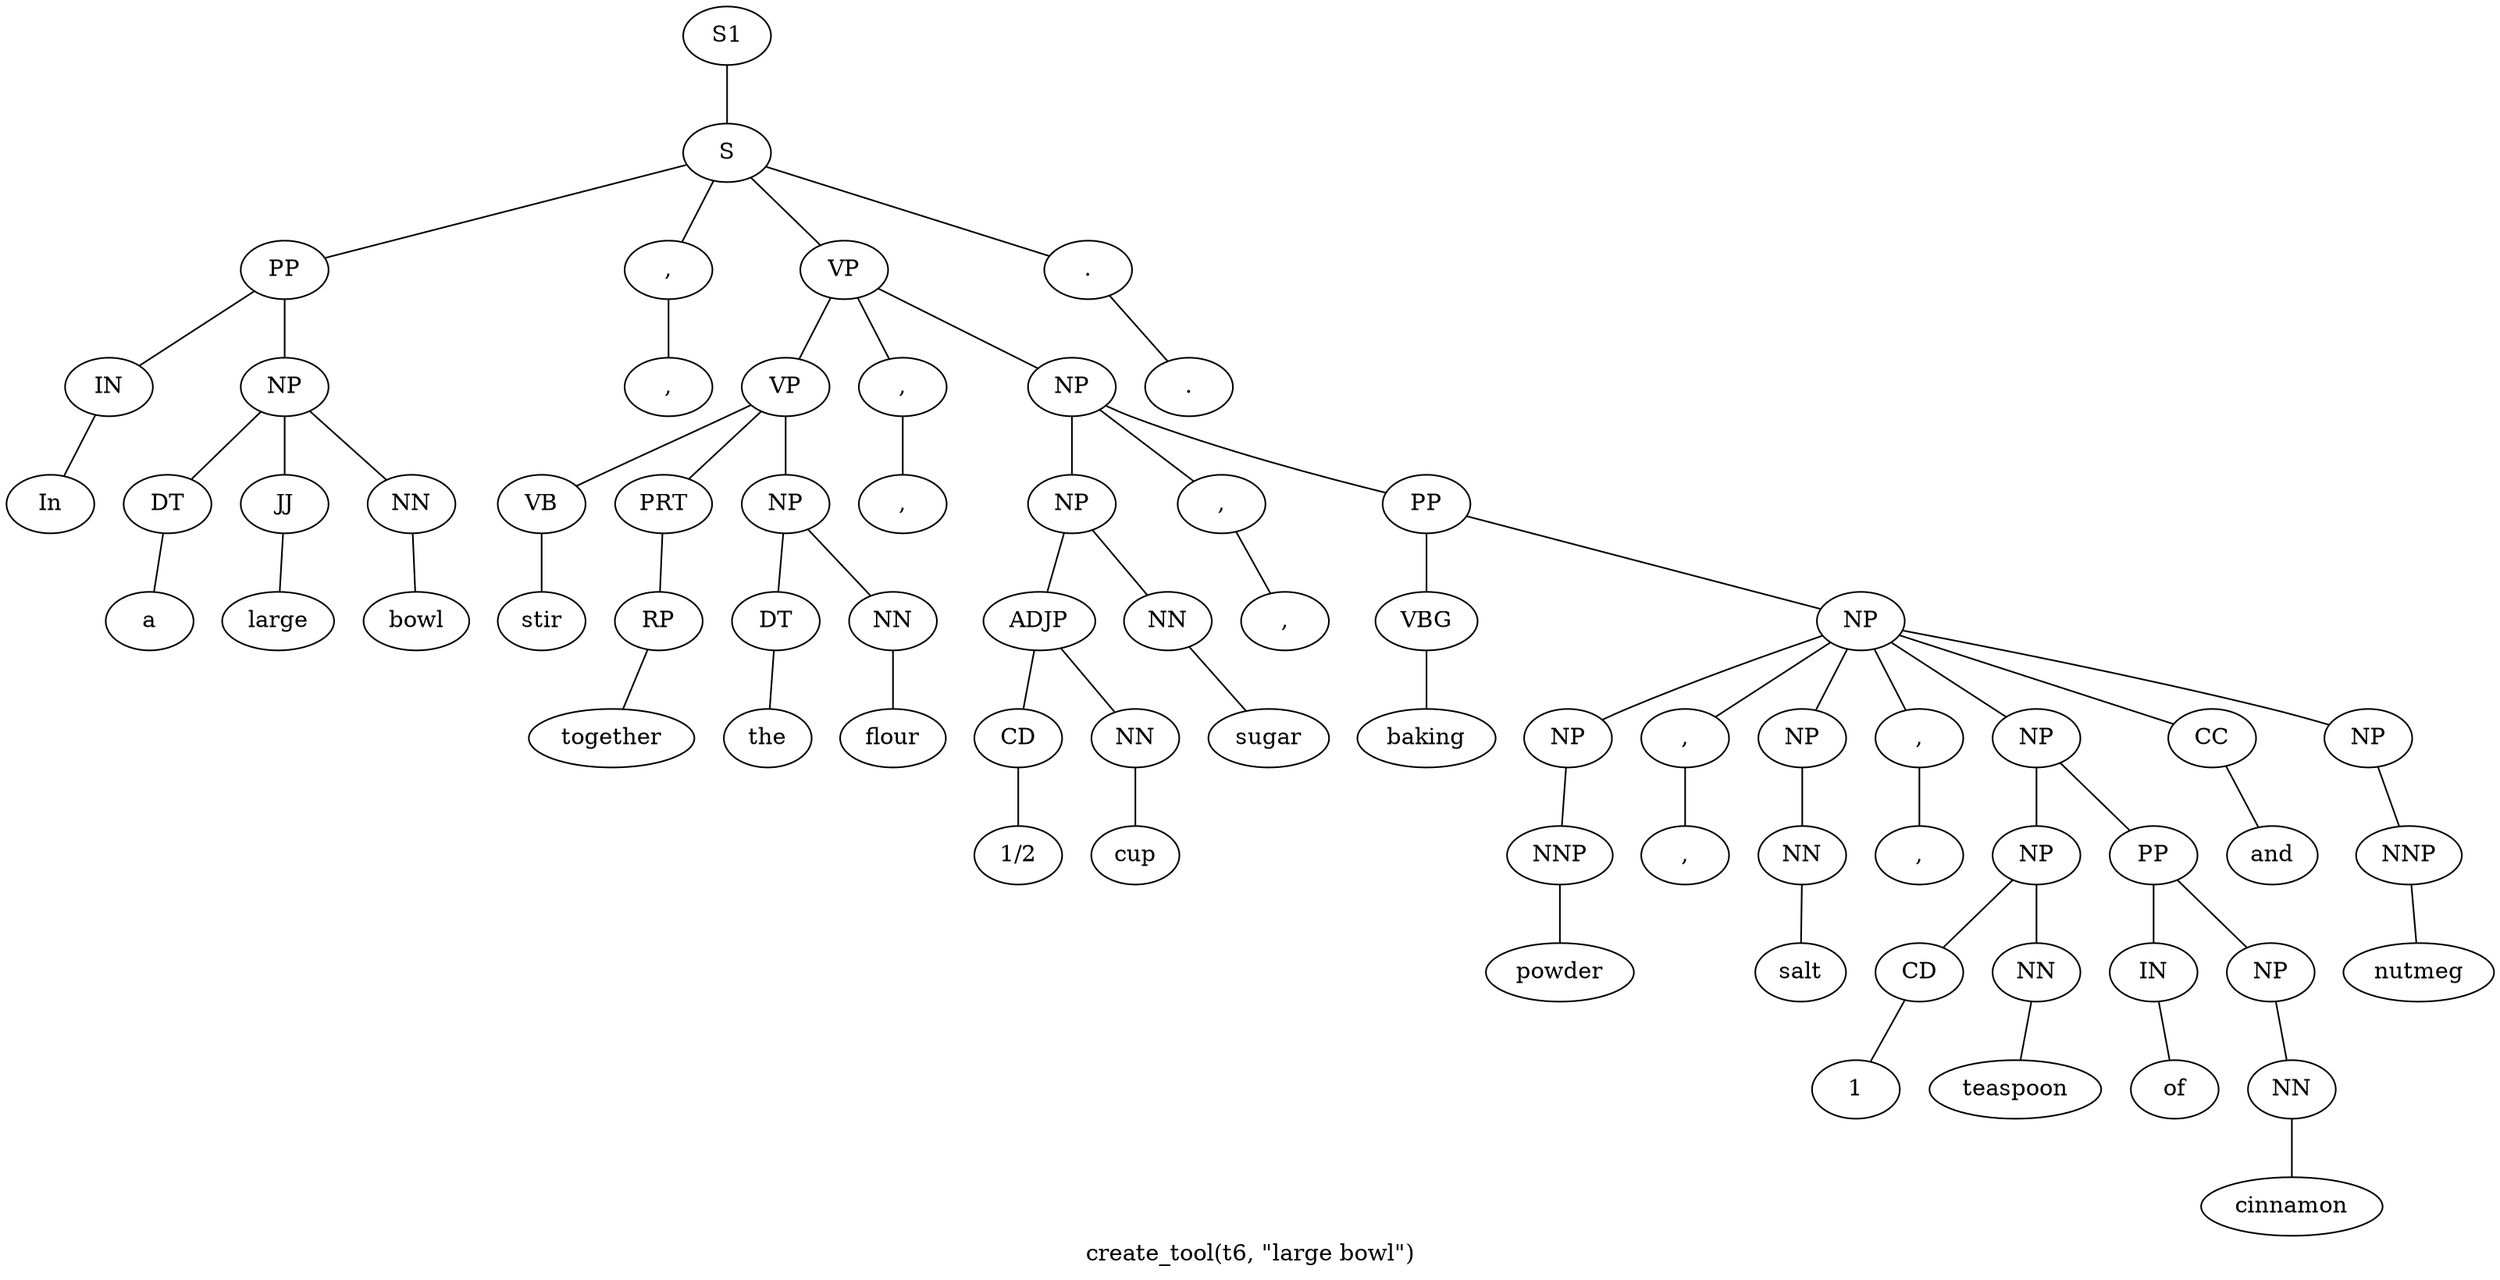 graph SyntaxGraph {
	label = "create_tool(t6, \"large bowl\")";
	Node0 [label="S1"];
	Node1 [label="S"];
	Node2 [label="PP"];
	Node3 [label="IN"];
	Node4 [label="In"];
	Node5 [label="NP"];
	Node6 [label="DT"];
	Node7 [label="a"];
	Node8 [label="JJ"];
	Node9 [label="large"];
	Node10 [label="NN"];
	Node11 [label="bowl"];
	Node12 [label=","];
	Node13 [label=","];
	Node14 [label="VP"];
	Node15 [label="VP"];
	Node16 [label="VB"];
	Node17 [label="stir"];
	Node18 [label="PRT"];
	Node19 [label="RP"];
	Node20 [label="together"];
	Node21 [label="NP"];
	Node22 [label="DT"];
	Node23 [label="the"];
	Node24 [label="NN"];
	Node25 [label="flour"];
	Node26 [label=","];
	Node27 [label=","];
	Node28 [label="NP"];
	Node29 [label="NP"];
	Node30 [label="ADJP"];
	Node31 [label="CD"];
	Node32 [label="1/2"];
	Node33 [label="NN"];
	Node34 [label="cup"];
	Node35 [label="NN"];
	Node36 [label="sugar"];
	Node37 [label=","];
	Node38 [label=","];
	Node39 [label="PP"];
	Node40 [label="VBG"];
	Node41 [label="baking"];
	Node42 [label="NP"];
	Node43 [label="NP"];
	Node44 [label="NNP"];
	Node45 [label="powder"];
	Node46 [label=","];
	Node47 [label=","];
	Node48 [label="NP"];
	Node49 [label="NN"];
	Node50 [label="salt"];
	Node51 [label=","];
	Node52 [label=","];
	Node53 [label="NP"];
	Node54 [label="NP"];
	Node55 [label="CD"];
	Node56 [label="1"];
	Node57 [label="NN"];
	Node58 [label="teaspoon"];
	Node59 [label="PP"];
	Node60 [label="IN"];
	Node61 [label="of"];
	Node62 [label="NP"];
	Node63 [label="NN"];
	Node64 [label="cinnamon"];
	Node65 [label="CC"];
	Node66 [label="and"];
	Node67 [label="NP"];
	Node68 [label="NNP"];
	Node69 [label="nutmeg"];
	Node70 [label="."];
	Node71 [label="."];

	Node0 -- Node1;
	Node1 -- Node2;
	Node1 -- Node12;
	Node1 -- Node14;
	Node1 -- Node70;
	Node2 -- Node3;
	Node2 -- Node5;
	Node3 -- Node4;
	Node5 -- Node6;
	Node5 -- Node8;
	Node5 -- Node10;
	Node6 -- Node7;
	Node8 -- Node9;
	Node10 -- Node11;
	Node12 -- Node13;
	Node14 -- Node15;
	Node14 -- Node26;
	Node14 -- Node28;
	Node15 -- Node16;
	Node15 -- Node18;
	Node15 -- Node21;
	Node16 -- Node17;
	Node18 -- Node19;
	Node19 -- Node20;
	Node21 -- Node22;
	Node21 -- Node24;
	Node22 -- Node23;
	Node24 -- Node25;
	Node26 -- Node27;
	Node28 -- Node29;
	Node28 -- Node37;
	Node28 -- Node39;
	Node29 -- Node30;
	Node29 -- Node35;
	Node30 -- Node31;
	Node30 -- Node33;
	Node31 -- Node32;
	Node33 -- Node34;
	Node35 -- Node36;
	Node37 -- Node38;
	Node39 -- Node40;
	Node39 -- Node42;
	Node40 -- Node41;
	Node42 -- Node43;
	Node42 -- Node46;
	Node42 -- Node48;
	Node42 -- Node51;
	Node42 -- Node53;
	Node42 -- Node65;
	Node42 -- Node67;
	Node43 -- Node44;
	Node44 -- Node45;
	Node46 -- Node47;
	Node48 -- Node49;
	Node49 -- Node50;
	Node51 -- Node52;
	Node53 -- Node54;
	Node53 -- Node59;
	Node54 -- Node55;
	Node54 -- Node57;
	Node55 -- Node56;
	Node57 -- Node58;
	Node59 -- Node60;
	Node59 -- Node62;
	Node60 -- Node61;
	Node62 -- Node63;
	Node63 -- Node64;
	Node65 -- Node66;
	Node67 -- Node68;
	Node68 -- Node69;
	Node70 -- Node71;
}